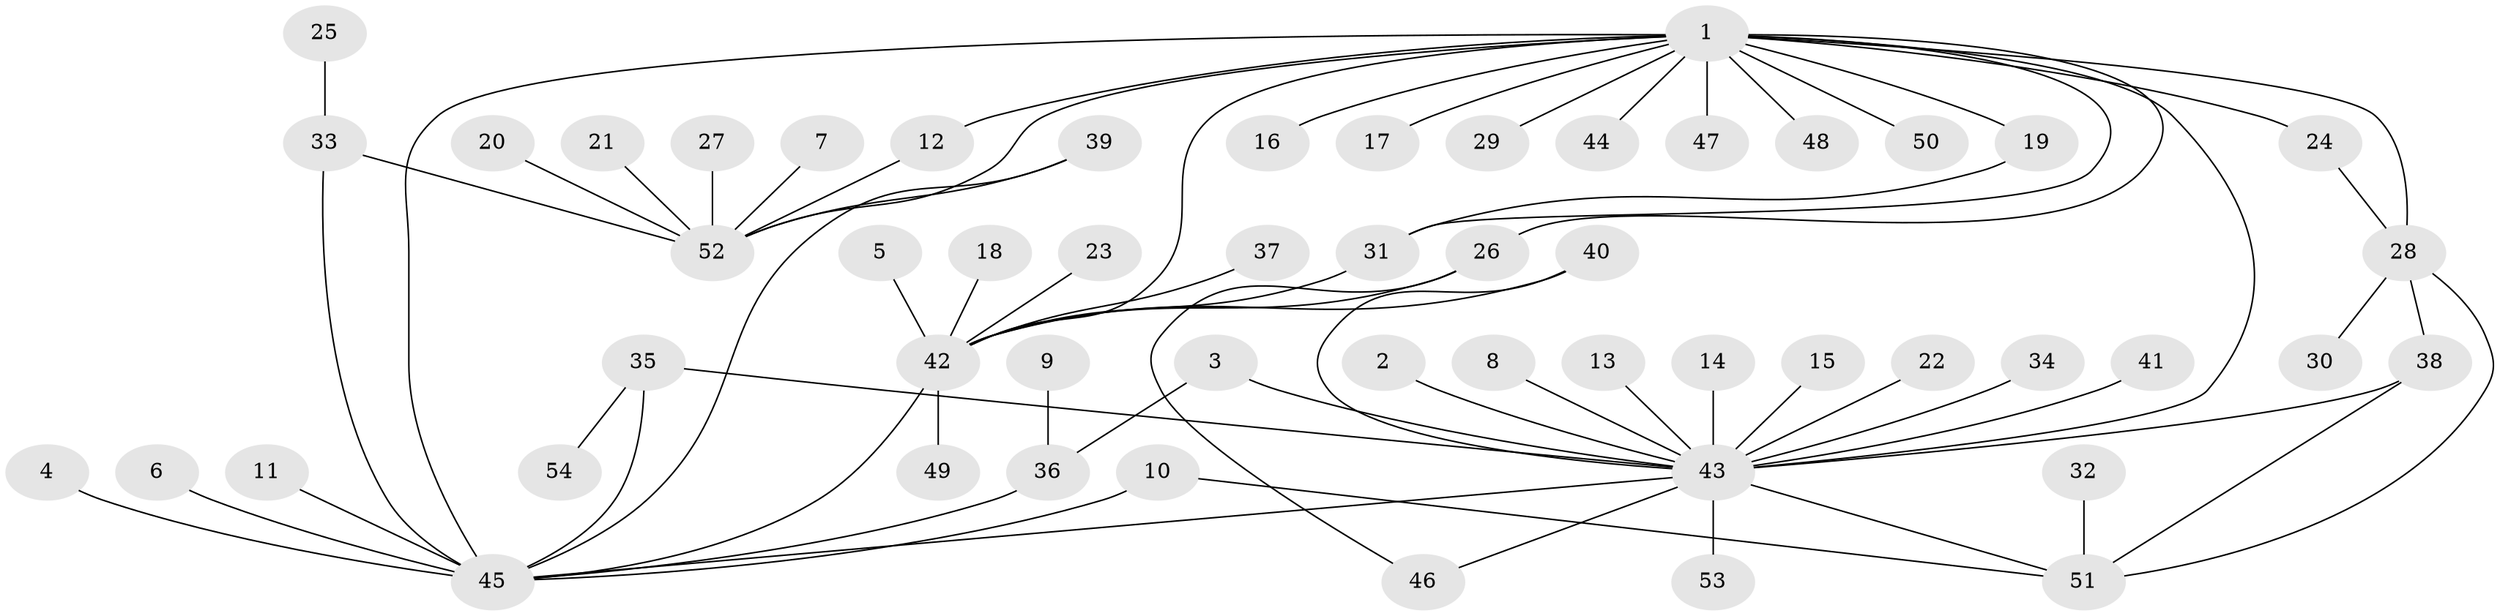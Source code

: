 // original degree distribution, {14: 0.009259259259259259, 10: 0.018518518518518517, 4: 0.10185185185185185, 2: 0.23148148148148148, 13: 0.009259259259259259, 3: 0.07407407407407407, 15: 0.009259259259259259, 7: 0.009259259259259259, 1: 0.5092592592592593, 9: 0.009259259259259259, 8: 0.009259259259259259, 5: 0.009259259259259259}
// Generated by graph-tools (version 1.1) at 2025/26/03/09/25 03:26:02]
// undirected, 54 vertices, 70 edges
graph export_dot {
graph [start="1"]
  node [color=gray90,style=filled];
  1;
  2;
  3;
  4;
  5;
  6;
  7;
  8;
  9;
  10;
  11;
  12;
  13;
  14;
  15;
  16;
  17;
  18;
  19;
  20;
  21;
  22;
  23;
  24;
  25;
  26;
  27;
  28;
  29;
  30;
  31;
  32;
  33;
  34;
  35;
  36;
  37;
  38;
  39;
  40;
  41;
  42;
  43;
  44;
  45;
  46;
  47;
  48;
  49;
  50;
  51;
  52;
  53;
  54;
  1 -- 12 [weight=1.0];
  1 -- 16 [weight=1.0];
  1 -- 17 [weight=1.0];
  1 -- 19 [weight=1.0];
  1 -- 24 [weight=1.0];
  1 -- 26 [weight=1.0];
  1 -- 28 [weight=2.0];
  1 -- 29 [weight=1.0];
  1 -- 31 [weight=1.0];
  1 -- 42 [weight=2.0];
  1 -- 43 [weight=2.0];
  1 -- 44 [weight=1.0];
  1 -- 45 [weight=2.0];
  1 -- 47 [weight=1.0];
  1 -- 48 [weight=1.0];
  1 -- 50 [weight=1.0];
  1 -- 52 [weight=1.0];
  2 -- 43 [weight=1.0];
  3 -- 36 [weight=1.0];
  3 -- 43 [weight=1.0];
  4 -- 45 [weight=1.0];
  5 -- 42 [weight=1.0];
  6 -- 45 [weight=1.0];
  7 -- 52 [weight=1.0];
  8 -- 43 [weight=1.0];
  9 -- 36 [weight=1.0];
  10 -- 45 [weight=1.0];
  10 -- 51 [weight=1.0];
  11 -- 45 [weight=1.0];
  12 -- 52 [weight=1.0];
  13 -- 43 [weight=1.0];
  14 -- 43 [weight=1.0];
  15 -- 43 [weight=1.0];
  18 -- 42 [weight=1.0];
  19 -- 31 [weight=1.0];
  20 -- 52 [weight=1.0];
  21 -- 52 [weight=1.0];
  22 -- 43 [weight=1.0];
  23 -- 42 [weight=1.0];
  24 -- 28 [weight=1.0];
  25 -- 33 [weight=1.0];
  26 -- 42 [weight=1.0];
  26 -- 46 [weight=1.0];
  27 -- 52 [weight=1.0];
  28 -- 30 [weight=1.0];
  28 -- 38 [weight=1.0];
  28 -- 51 [weight=1.0];
  31 -- 42 [weight=1.0];
  32 -- 51 [weight=1.0];
  33 -- 45 [weight=1.0];
  33 -- 52 [weight=1.0];
  34 -- 43 [weight=1.0];
  35 -- 43 [weight=1.0];
  35 -- 45 [weight=1.0];
  35 -- 54 [weight=1.0];
  36 -- 45 [weight=1.0];
  37 -- 42 [weight=1.0];
  38 -- 43 [weight=1.0];
  38 -- 51 [weight=1.0];
  39 -- 45 [weight=1.0];
  39 -- 52 [weight=1.0];
  40 -- 42 [weight=1.0];
  40 -- 43 [weight=1.0];
  41 -- 43 [weight=1.0];
  42 -- 45 [weight=1.0];
  42 -- 49 [weight=2.0];
  43 -- 45 [weight=1.0];
  43 -- 46 [weight=1.0];
  43 -- 51 [weight=1.0];
  43 -- 53 [weight=2.0];
}
